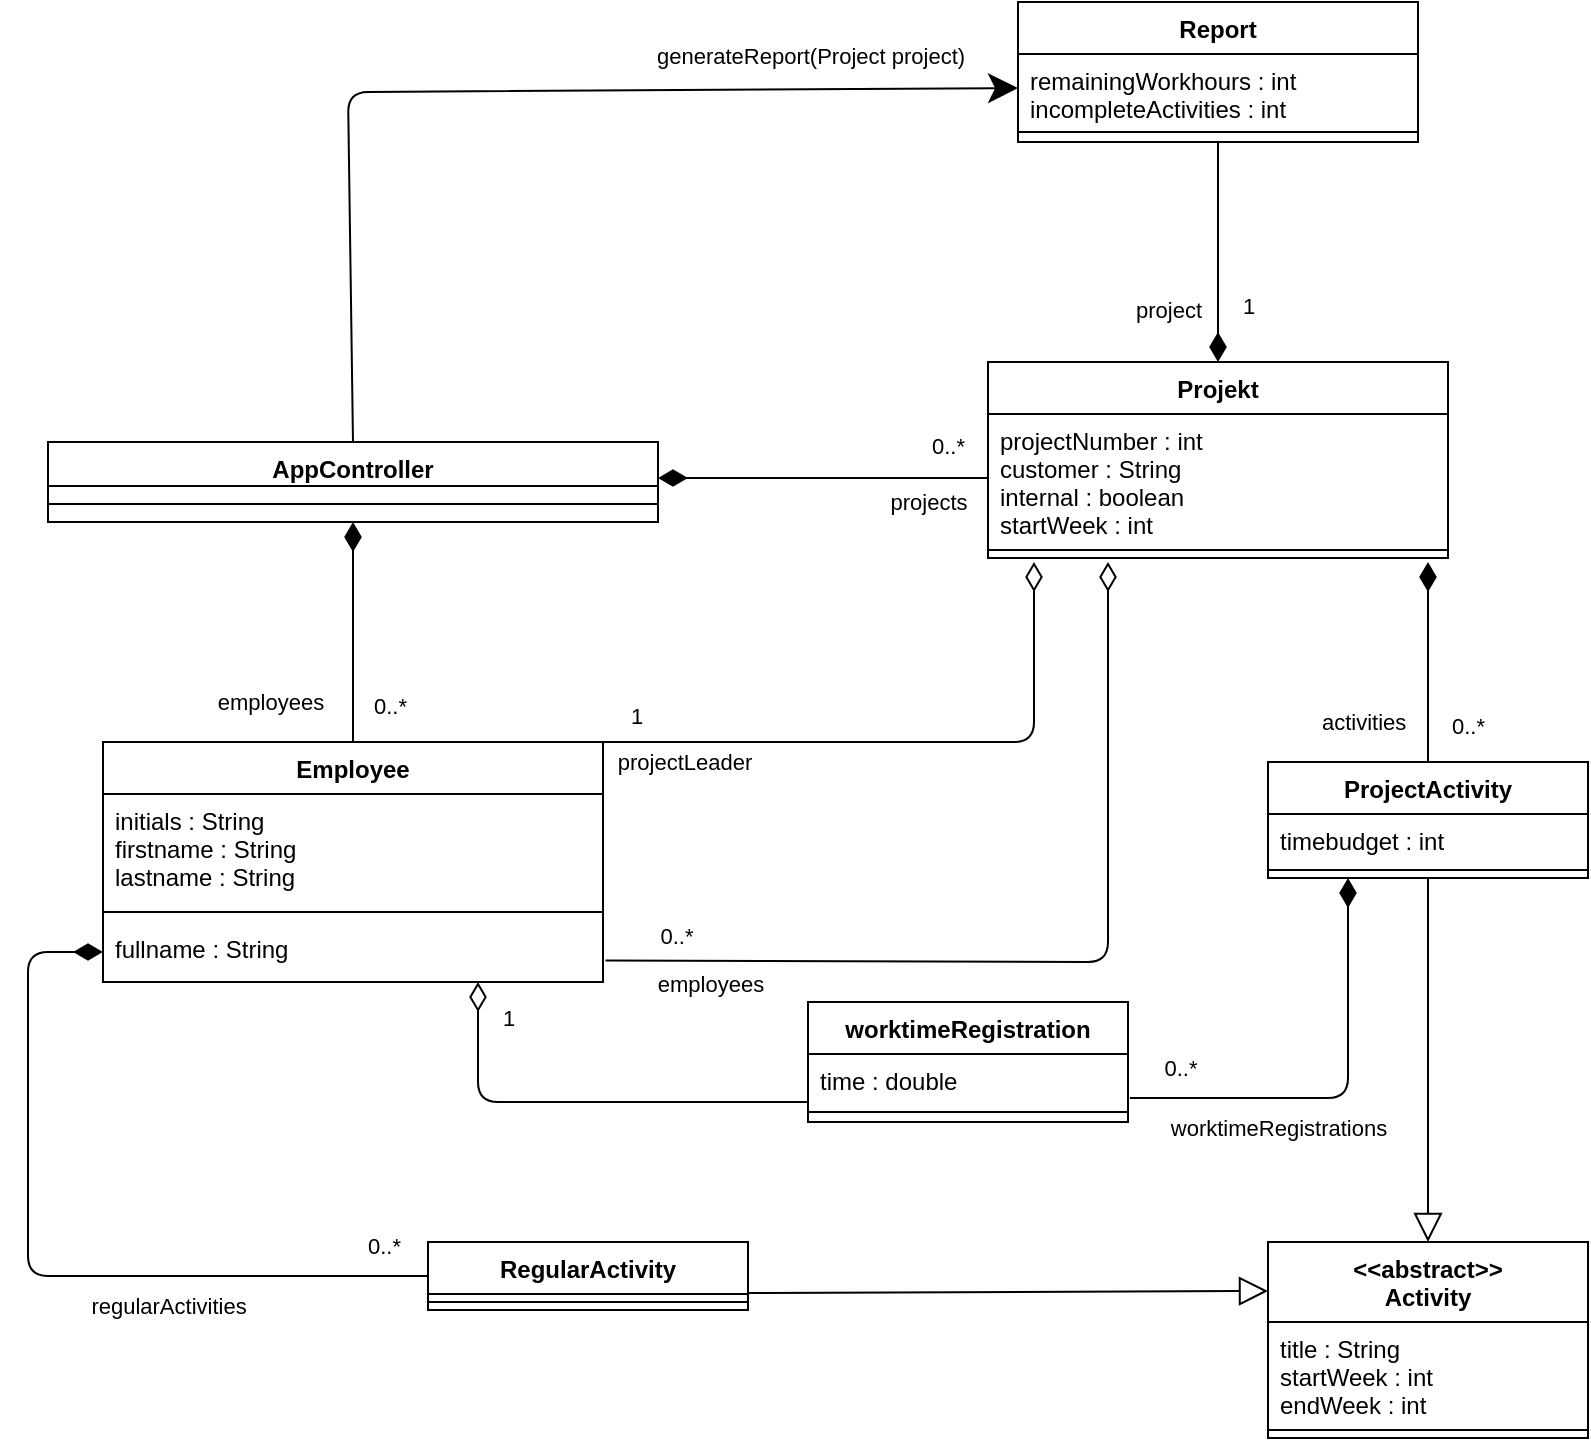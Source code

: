 <mxfile>
    <diagram id="oq4d9uawDV2UhG_QIp9t" name="Page-1">
        <mxGraphModel dx="1051" dy="545" grid="1" gridSize="10" guides="1" tooltips="1" connect="1" arrows="1" fold="1" page="1" pageScale="1" pageWidth="850" pageHeight="1100" math="0" shadow="0">
            <root>
                <mxCell id="0"/>
                <mxCell id="1" parent="0"/>
                <mxCell id="2" value="AppController" style="swimlane;fontStyle=1;align=center;verticalAlign=top;childLayout=stackLayout;horizontal=1;startSize=22;horizontalStack=0;resizeParent=1;resizeParentMax=0;resizeLast=0;collapsible=1;marginBottom=0;" parent="1" vertex="1">
                    <mxGeometry x="330" y="420" width="305" height="40" as="geometry"/>
                </mxCell>
                <mxCell id="4" value="" style="line;strokeWidth=1;fillColor=none;align=left;verticalAlign=middle;spacingTop=-1;spacingLeft=3;spacingRight=3;rotatable=0;labelPosition=right;points=[];portConstraint=eastwest;strokeColor=inherit;" parent="2" vertex="1">
                    <mxGeometry y="22" width="305" height="18" as="geometry"/>
                </mxCell>
                <mxCell id="6" value="Report" style="swimlane;fontStyle=1;align=center;verticalAlign=top;childLayout=stackLayout;horizontal=1;startSize=26;horizontalStack=0;resizeParent=1;resizeParentMax=0;resizeLast=0;collapsible=1;marginBottom=0;" parent="1" vertex="1">
                    <mxGeometry x="815" y="200" width="200" height="70" as="geometry"/>
                </mxCell>
                <mxCell id="74" value="remainingWorkhours : int&#10;incompleteActivities : int" style="text;strokeColor=none;fillColor=none;align=left;verticalAlign=top;spacingLeft=4;spacingRight=4;overflow=hidden;rotatable=0;points=[[0,0.5],[1,0.5]];portConstraint=eastwest;" parent="6" vertex="1">
                    <mxGeometry y="26" width="200" height="34" as="geometry"/>
                </mxCell>
                <mxCell id="8" value="" style="line;strokeWidth=1;fillColor=none;align=left;verticalAlign=middle;spacingTop=-1;spacingLeft=3;spacingRight=3;rotatable=0;labelPosition=right;points=[];portConstraint=eastwest;strokeColor=inherit;" parent="6" vertex="1">
                    <mxGeometry y="60" width="200" height="10" as="geometry"/>
                </mxCell>
                <mxCell id="14" value="Projekt" style="swimlane;fontStyle=1;align=center;verticalAlign=top;childLayout=stackLayout;horizontal=1;startSize=26;horizontalStack=0;resizeParent=1;resizeParentMax=0;resizeLast=0;collapsible=1;marginBottom=0;" parent="1" vertex="1">
                    <mxGeometry x="800" y="380" width="230" height="98" as="geometry"/>
                </mxCell>
                <mxCell id="15" value="projectNumber : int&#10;customer : String&#10;internal : boolean&#10;startWeek : int&#10;" style="text;strokeColor=none;fillColor=none;align=left;verticalAlign=top;spacingLeft=4;spacingRight=4;overflow=hidden;rotatable=0;points=[[0,0.5],[1,0.5]];portConstraint=eastwest;" parent="14" vertex="1">
                    <mxGeometry y="26" width="230" height="64" as="geometry"/>
                </mxCell>
                <mxCell id="16" value="" style="line;strokeWidth=1;fillColor=none;align=left;verticalAlign=middle;spacingTop=-1;spacingLeft=3;spacingRight=3;rotatable=0;labelPosition=right;points=[];portConstraint=eastwest;strokeColor=inherit;" parent="14" vertex="1">
                    <mxGeometry y="90" width="230" height="8" as="geometry"/>
                </mxCell>
                <mxCell id="18" value="&lt;&lt;abstract&gt;&gt;&#10;Activity" style="swimlane;fontStyle=1;align=center;verticalAlign=top;childLayout=stackLayout;horizontal=1;startSize=40;horizontalStack=0;resizeParent=1;resizeParentMax=0;resizeLast=0;collapsible=1;marginBottom=0;" parent="1" vertex="1">
                    <mxGeometry x="940" y="820" width="160" height="98" as="geometry"/>
                </mxCell>
                <mxCell id="19" value="title : String&#10;startWeek : int&#10;endWeek : int" style="text;strokeColor=none;fillColor=none;align=left;verticalAlign=top;spacingLeft=4;spacingRight=4;overflow=hidden;rotatable=0;points=[[0,0.5],[1,0.5]];portConstraint=eastwest;" parent="18" vertex="1">
                    <mxGeometry y="40" width="160" height="50" as="geometry"/>
                </mxCell>
                <mxCell id="20" value="" style="line;strokeWidth=1;fillColor=none;align=left;verticalAlign=middle;spacingTop=-1;spacingLeft=3;spacingRight=3;rotatable=0;labelPosition=right;points=[];portConstraint=eastwest;strokeColor=inherit;" parent="18" vertex="1">
                    <mxGeometry y="90" width="160" height="8" as="geometry"/>
                </mxCell>
                <mxCell id="26" value="ProjectActivity" style="swimlane;fontStyle=1;align=center;verticalAlign=top;childLayout=stackLayout;horizontal=1;startSize=26;horizontalStack=0;resizeParent=1;resizeParentMax=0;resizeLast=0;collapsible=1;marginBottom=0;" parent="1" vertex="1">
                    <mxGeometry x="940" y="580" width="160" height="58" as="geometry"/>
                </mxCell>
                <mxCell id="27" value="timebudget : int" style="text;strokeColor=none;fillColor=none;align=left;verticalAlign=top;spacingLeft=4;spacingRight=4;overflow=hidden;rotatable=0;points=[[0,0.5],[1,0.5]];portConstraint=eastwest;" parent="26" vertex="1">
                    <mxGeometry y="26" width="160" height="24" as="geometry"/>
                </mxCell>
                <mxCell id="28" value="" style="line;strokeWidth=1;fillColor=none;align=left;verticalAlign=middle;spacingTop=-1;spacingLeft=3;spacingRight=3;rotatable=0;labelPosition=right;points=[];portConstraint=eastwest;strokeColor=inherit;" parent="26" vertex="1">
                    <mxGeometry y="50" width="160" height="8" as="geometry"/>
                </mxCell>
                <mxCell id="39" value="" style="endArrow=block;endSize=12;endFill=0;html=1;exitX=1;exitY=0.75;exitDx=0;exitDy=0;entryX=0;entryY=0.25;entryDx=0;entryDy=0;" parent="1" source="89" target="18" edge="1">
                    <mxGeometry width="160" relative="1" as="geometry">
                        <mxPoint x="670" y="853" as="sourcePoint"/>
                        <mxPoint x="820" y="880" as="targetPoint"/>
                    </mxGeometry>
                </mxCell>
                <mxCell id="40" value="" style="endArrow=block;endSize=12;endFill=0;html=1;entryX=0.5;entryY=0;entryDx=0;entryDy=0;exitX=0.5;exitY=1;exitDx=0;exitDy=0;" parent="1" source="26" target="18" edge="1">
                    <mxGeometry width="160" relative="1" as="geometry">
                        <mxPoint x="875" y="630" as="sourcePoint"/>
                        <mxPoint x="1035" y="630" as="targetPoint"/>
                    </mxGeometry>
                </mxCell>
                <mxCell id="41" value="activities" style="endArrow=none;html=1;endSize=12;startArrow=diamondThin;startSize=12;startFill=1;edgeStyle=orthogonalEdgeStyle;align=left;verticalAlign=bottom;entryX=0.5;entryY=0;entryDx=0;entryDy=0;endFill=0;" parent="1" target="26" edge="1">
                    <mxGeometry x="0.783" y="-55" relative="1" as="geometry">
                        <mxPoint x="1020" y="480" as="sourcePoint"/>
                        <mxPoint x="930" y="560" as="targetPoint"/>
                        <mxPoint as="offset"/>
                        <Array as="points">
                            <mxPoint x="1020" y="530"/>
                            <mxPoint x="1020" y="530"/>
                        </Array>
                    </mxGeometry>
                </mxCell>
                <mxCell id="42" value="Employee" style="swimlane;fontStyle=1;align=center;verticalAlign=top;childLayout=stackLayout;horizontal=1;startSize=26;horizontalStack=0;resizeParent=1;resizeParentMax=0;resizeLast=0;collapsible=1;marginBottom=0;" parent="1" vertex="1">
                    <mxGeometry x="357.5" y="570" width="250" height="120" as="geometry">
                        <mxRectangle x="210" y="300" width="100" height="30" as="alternateBounds"/>
                    </mxGeometry>
                </mxCell>
                <mxCell id="43" value="initials : String&#10;firstname : String&#10;lastname : String&#10;" style="text;strokeColor=none;fillColor=none;align=left;verticalAlign=top;spacingLeft=4;spacingRight=4;overflow=hidden;rotatable=0;points=[[0,0.5],[1,0.5]];portConstraint=eastwest;" parent="42" vertex="1">
                    <mxGeometry y="26" width="250" height="54" as="geometry"/>
                </mxCell>
                <mxCell id="44" value="" style="line;strokeWidth=1;fillColor=none;align=left;verticalAlign=middle;spacingTop=-1;spacingLeft=3;spacingRight=3;rotatable=0;labelPosition=right;points=[];portConstraint=eastwest;strokeColor=inherit;" parent="42" vertex="1">
                    <mxGeometry y="80" width="250" height="10" as="geometry"/>
                </mxCell>
                <mxCell id="85" value="fullname : String" style="text;strokeColor=none;fillColor=none;align=left;verticalAlign=top;spacingLeft=4;spacingRight=4;overflow=hidden;rotatable=0;points=[[0,0.5],[1,0.5]];portConstraint=eastwest;" parent="42" vertex="1">
                    <mxGeometry y="90" width="250" height="30" as="geometry"/>
                </mxCell>
                <mxCell id="47" value="0..*" style="endArrow=none;html=1;endSize=12;startArrow=diamondThin;startSize=12;startFill=1;edgeStyle=orthogonalEdgeStyle;align=left;verticalAlign=bottom;entryX=0;entryY=0.5;entryDx=0;entryDy=0;endFill=0;exitX=0;exitY=0.5;exitDx=0;exitDy=0;" parent="1" target="89" edge="1" source="85">
                    <mxGeometry x="0.838" y="6" relative="1" as="geometry">
                        <mxPoint x="390" y="740" as="sourcePoint"/>
                        <mxPoint x="510" y="853" as="targetPoint"/>
                        <mxPoint as="offset"/>
                        <Array as="points">
                            <mxPoint x="320" y="675"/>
                            <mxPoint x="320" y="837"/>
                            <mxPoint x="450" y="837"/>
                        </Array>
                    </mxGeometry>
                </mxCell>
                <mxCell id="59" value="regularActivities" style="edgeLabel;html=1;align=center;verticalAlign=middle;resizable=0;points=[];" parent="47" vertex="1" connectable="0">
                    <mxGeometry x="-0.342" y="1" relative="1" as="geometry">
                        <mxPoint x="69" y="83" as="offset"/>
                    </mxGeometry>
                </mxCell>
                <mxCell id="48" value="" style="endArrow=none;endFill=0;html=1;edgeStyle=orthogonalEdgeStyle;align=left;verticalAlign=top;entryX=0.5;entryY=0;entryDx=0;entryDy=0;exitX=0.5;exitY=1;exitDx=0;exitDy=0;startArrow=diamondThin;startFill=1;startSize=12;endSize=12;" parent="1" source="2" target="42" edge="1">
                    <mxGeometry x="-1" relative="1" as="geometry">
                        <mxPoint x="537" y="530" as="sourcePoint"/>
                        <mxPoint x="597" y="560" as="targetPoint"/>
                    </mxGeometry>
                </mxCell>
                <mxCell id="49" value="0..*" style="edgeLabel;resizable=0;html=1;align=left;verticalAlign=bottom;" parent="48" connectable="0" vertex="1">
                    <mxGeometry x="-1" relative="1" as="geometry">
                        <mxPoint x="8" y="100" as="offset"/>
                    </mxGeometry>
                </mxCell>
                <mxCell id="58" value="employees" style="edgeLabel;html=1;align=center;verticalAlign=middle;resizable=0;points=[];" parent="48" vertex="1" connectable="0">
                    <mxGeometry x="-0.248" y="-1" relative="1" as="geometry">
                        <mxPoint x="-41" y="48" as="offset"/>
                    </mxGeometry>
                </mxCell>
                <mxCell id="53" value="" style="endArrow=none;endFill=0;html=1;edgeStyle=orthogonalEdgeStyle;align=left;verticalAlign=top;exitX=1;exitY=0.5;exitDx=0;exitDy=0;entryX=0;entryY=0.5;entryDx=0;entryDy=0;startArrow=diamondThin;startFill=1;endSize=12;startSize=12;" parent="1" edge="1">
                    <mxGeometry x="-1" relative="1" as="geometry">
                        <mxPoint x="635" y="438" as="sourcePoint"/>
                        <mxPoint x="800" y="438" as="targetPoint"/>
                    </mxGeometry>
                </mxCell>
                <mxCell id="54" value="0..*" style="edgeLabel;resizable=0;html=1;align=left;verticalAlign=bottom;" parent="53" connectable="0" vertex="1">
                    <mxGeometry x="-1" relative="1" as="geometry">
                        <mxPoint x="135" y="-8" as="offset"/>
                    </mxGeometry>
                </mxCell>
                <mxCell id="56" value="projects" style="edgeLabel;html=1;align=center;verticalAlign=middle;resizable=0;points=[];" parent="53" vertex="1" connectable="0">
                    <mxGeometry x="0.171" y="-1" relative="1" as="geometry">
                        <mxPoint x="38" y="11" as="offset"/>
                    </mxGeometry>
                </mxCell>
                <mxCell id="57" value="0..*" style="edgeLabel;resizable=0;html=1;align=left;verticalAlign=bottom;" parent="1" connectable="0" vertex="1">
                    <mxGeometry x="1030" y="570" as="geometry"/>
                </mxCell>
                <mxCell id="60" value="" style="endArrow=diamondThin;html=1;startSize=12;endSize=12;exitX=1.005;exitY=0.643;exitDx=0;exitDy=0;startArrow=none;startFill=0;endFill=0;exitPerimeter=0;" parent="1" source="85" edge="1">
                    <mxGeometry width="50" height="50" relative="1" as="geometry">
                        <mxPoint x="420" y="580" as="sourcePoint"/>
                        <mxPoint x="860" y="480" as="targetPoint"/>
                        <Array as="points">
                            <mxPoint x="860" y="680"/>
                        </Array>
                    </mxGeometry>
                </mxCell>
                <mxCell id="61" value="employees" style="edgeLabel;html=1;align=center;verticalAlign=middle;resizable=0;points=[];" parent="60" vertex="1" connectable="0">
                    <mxGeometry x="-0.545" y="1" relative="1" as="geometry">
                        <mxPoint x="-51" y="12" as="offset"/>
                    </mxGeometry>
                </mxCell>
                <mxCell id="62" value="0..*" style="edgeLabel;html=1;align=center;verticalAlign=middle;resizable=0;points=[];" parent="60" vertex="1" connectable="0">
                    <mxGeometry x="-0.392" relative="1" as="geometry">
                        <mxPoint x="-102" y="-13" as="offset"/>
                    </mxGeometry>
                </mxCell>
                <mxCell id="63" value="" style="endArrow=diamondThin;html=1;startSize=12;endSize=12;startArrow=none;startFill=0;endFill=0;exitX=1;exitY=0;exitDx=0;exitDy=0;" parent="1" edge="1" source="42">
                    <mxGeometry width="50" height="50" relative="1" as="geometry">
                        <mxPoint x="710" y="620" as="sourcePoint"/>
                        <mxPoint x="823" y="480" as="targetPoint"/>
                        <Array as="points">
                            <mxPoint x="823" y="570"/>
                        </Array>
                    </mxGeometry>
                </mxCell>
                <mxCell id="64" value="projectLeader" style="edgeLabel;html=1;align=center;verticalAlign=middle;resizable=0;points=[];" parent="63" vertex="1" connectable="0">
                    <mxGeometry x="-0.545" y="1" relative="1" as="geometry">
                        <mxPoint x="-29" y="11" as="offset"/>
                    </mxGeometry>
                </mxCell>
                <mxCell id="65" value="1" style="edgeLabel;html=1;align=center;verticalAlign=middle;resizable=0;points=[];" parent="63" vertex="1" connectable="0">
                    <mxGeometry x="-0.392" relative="1" as="geometry">
                        <mxPoint x="-77" y="-13" as="offset"/>
                    </mxGeometry>
                </mxCell>
                <mxCell id="66" value="" style="endArrow=classic;html=1;startSize=12;endSize=12;exitX=0.5;exitY=0;exitDx=0;exitDy=0;orthogonal=1;ignoreEdge=0;endFill=1;entryX=0;entryY=0.5;entryDx=0;entryDy=0;" parent="1" source="2" target="74" edge="1">
                    <mxGeometry width="50" height="50" relative="1" as="geometry">
                        <mxPoint x="530" y="320" as="sourcePoint"/>
                        <mxPoint x="730" y="290" as="targetPoint"/>
                        <Array as="points">
                            <mxPoint x="480" y="245"/>
                        </Array>
                    </mxGeometry>
                </mxCell>
                <mxCell id="70" value="generateReport(Project project)" style="edgeLabel;html=1;align=center;verticalAlign=middle;resizable=0;points=[];" parent="66" vertex="1" connectable="0">
                    <mxGeometry x="0.631" y="2" relative="1" as="geometry">
                        <mxPoint x="-10" y="-15" as="offset"/>
                    </mxGeometry>
                </mxCell>
                <mxCell id="67" value="" style="endArrow=none;html=1;startSize=12;endSize=12;entryX=0.5;entryY=1;entryDx=0;entryDy=0;exitX=0.5;exitY=0;exitDx=0;exitDy=0;startArrow=diamondThin;startFill=1;" parent="1" source="14" target="6" edge="1">
                    <mxGeometry width="50" height="50" relative="1" as="geometry">
                        <mxPoint x="530" y="320" as="sourcePoint"/>
                        <mxPoint x="580" y="270" as="targetPoint"/>
                    </mxGeometry>
                </mxCell>
                <mxCell id="68" value="project" style="edgeLabel;html=1;align=center;verticalAlign=middle;resizable=0;points=[];" parent="67" vertex="1" connectable="0">
                    <mxGeometry x="-0.3" y="-1" relative="1" as="geometry">
                        <mxPoint x="-26" y="12" as="offset"/>
                    </mxGeometry>
                </mxCell>
                <mxCell id="69" value="1" style="edgeLabel;html=1;align=center;verticalAlign=middle;resizable=0;points=[];" parent="67" vertex="1" connectable="0">
                    <mxGeometry x="-0.195" y="2" relative="1" as="geometry">
                        <mxPoint x="17" y="16" as="offset"/>
                    </mxGeometry>
                </mxCell>
                <mxCell id="76" value="worktimeRegistration" style="swimlane;fontStyle=1;align=center;verticalAlign=top;childLayout=stackLayout;horizontal=1;startSize=26;horizontalStack=0;resizeParent=1;resizeParentMax=0;resizeLast=0;collapsible=1;marginBottom=0;" parent="1" vertex="1">
                    <mxGeometry x="710" y="700" width="160" height="60" as="geometry"/>
                </mxCell>
                <mxCell id="77" value="time : double" style="text;strokeColor=none;fillColor=none;align=left;verticalAlign=top;spacingLeft=4;spacingRight=4;overflow=hidden;rotatable=0;points=[[0,0.5],[1,0.5]];portConstraint=eastwest;" parent="76" vertex="1">
                    <mxGeometry y="26" width="160" height="24" as="geometry"/>
                </mxCell>
                <mxCell id="78" value="" style="line;strokeWidth=1;fillColor=none;align=left;verticalAlign=middle;spacingTop=-1;spacingLeft=3;spacingRight=3;rotatable=0;labelPosition=right;points=[];portConstraint=eastwest;strokeColor=inherit;" parent="76" vertex="1">
                    <mxGeometry y="50" width="160" height="10" as="geometry"/>
                </mxCell>
                <mxCell id="80" value="" style="endArrow=diamondThin;html=1;startSize=12;endSize=12;exitX=1.006;exitY=0.917;exitDx=0;exitDy=0;exitPerimeter=0;startArrow=none;startFill=0;endFill=1;entryX=0.25;entryY=1;entryDx=0;entryDy=0;" parent="1" source="77" edge="1" target="26">
                    <mxGeometry width="50" height="50" relative="1" as="geometry">
                        <mxPoint x="650" y="660" as="sourcePoint"/>
                        <mxPoint x="990" y="670" as="targetPoint"/>
                        <Array as="points">
                            <mxPoint x="980" y="748"/>
                        </Array>
                    </mxGeometry>
                </mxCell>
                <mxCell id="81" value="worktimeRegistrations" style="edgeLabel;html=1;align=center;verticalAlign=middle;resizable=0;points=[];" parent="80" vertex="1" connectable="0">
                    <mxGeometry x="-0.475" relative="1" as="geometry">
                        <mxPoint x="16" y="15" as="offset"/>
                    </mxGeometry>
                </mxCell>
                <mxCell id="82" value="0..*" style="edgeLabel;html=1;align=center;verticalAlign=middle;resizable=0;points=[];" parent="80" vertex="1" connectable="0">
                    <mxGeometry x="-0.566" y="3" relative="1" as="geometry">
                        <mxPoint x="-23" y="-12" as="offset"/>
                    </mxGeometry>
                </mxCell>
                <mxCell id="83" value="1" style="endArrow=none;html=1;startSize=12;endSize=12;exitX=0.75;exitY=1;exitDx=0;exitDy=0;endFill=0;startArrow=diamondThin;startFill=0;" parent="1" source="42" edge="1">
                    <mxGeometry x="-0.841" y="15" width="50" height="50" relative="1" as="geometry">
                        <mxPoint x="650" y="660" as="sourcePoint"/>
                        <mxPoint x="710" y="750" as="targetPoint"/>
                        <Array as="points">
                            <mxPoint x="545" y="750"/>
                        </Array>
                        <mxPoint as="offset"/>
                    </mxGeometry>
                </mxCell>
                <mxCell id="89" value="RegularActivity" style="swimlane;fontStyle=1;align=center;verticalAlign=top;childLayout=stackLayout;horizontal=1;startSize=26;horizontalStack=0;resizeParent=1;resizeParentMax=0;resizeLast=0;collapsible=1;marginBottom=0;" vertex="1" parent="1">
                    <mxGeometry x="520" y="820" width="160" height="34" as="geometry"/>
                </mxCell>
                <mxCell id="91" value="" style="line;strokeWidth=1;fillColor=none;align=left;verticalAlign=middle;spacingTop=-1;spacingLeft=3;spacingRight=3;rotatable=0;labelPosition=right;points=[];portConstraint=eastwest;strokeColor=inherit;" vertex="1" parent="89">
                    <mxGeometry y="26" width="160" height="8" as="geometry"/>
                </mxCell>
            </root>
        </mxGraphModel>
    </diagram>
</mxfile>
